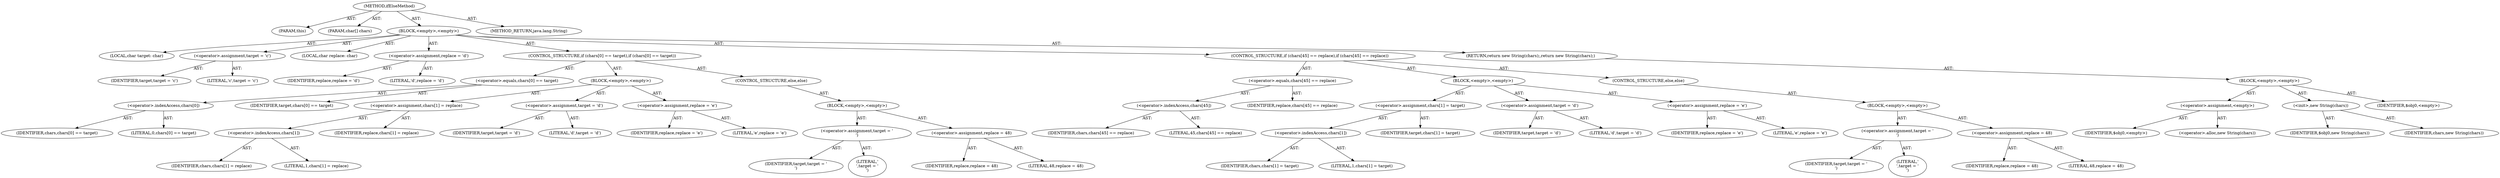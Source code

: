 digraph "ifElseMethod" {  
"1000143" [label = "(METHOD,ifElseMethod)" ]
"1000144" [label = "(PARAM,this)" ]
"1000145" [label = "(PARAM,char[] chars)" ]
"1000146" [label = "(BLOCK,<empty>,<empty>)" ]
"1000147" [label = "(LOCAL,char target: char)" ]
"1000148" [label = "(<operator>.assignment,target = 'c')" ]
"1000149" [label = "(IDENTIFIER,target,target = 'c')" ]
"1000150" [label = "(LITERAL,'c',target = 'c')" ]
"1000151" [label = "(LOCAL,char replace: char)" ]
"1000152" [label = "(<operator>.assignment,replace = 'd')" ]
"1000153" [label = "(IDENTIFIER,replace,replace = 'd')" ]
"1000154" [label = "(LITERAL,'d',replace = 'd')" ]
"1000155" [label = "(CONTROL_STRUCTURE,if (chars[0] == target),if (chars[0] == target))" ]
"1000156" [label = "(<operator>.equals,chars[0] == target)" ]
"1000157" [label = "(<operator>.indexAccess,chars[0])" ]
"1000158" [label = "(IDENTIFIER,chars,chars[0] == target)" ]
"1000159" [label = "(LITERAL,0,chars[0] == target)" ]
"1000160" [label = "(IDENTIFIER,target,chars[0] == target)" ]
"1000161" [label = "(BLOCK,<empty>,<empty>)" ]
"1000162" [label = "(<operator>.assignment,chars[1] = replace)" ]
"1000163" [label = "(<operator>.indexAccess,chars[1])" ]
"1000164" [label = "(IDENTIFIER,chars,chars[1] = replace)" ]
"1000165" [label = "(LITERAL,1,chars[1] = replace)" ]
"1000166" [label = "(IDENTIFIER,replace,chars[1] = replace)" ]
"1000167" [label = "(<operator>.assignment,target = 'd')" ]
"1000168" [label = "(IDENTIFIER,target,target = 'd')" ]
"1000169" [label = "(LITERAL,'d',target = 'd')" ]
"1000170" [label = "(<operator>.assignment,replace = 'e')" ]
"1000171" [label = "(IDENTIFIER,replace,replace = 'e')" ]
"1000172" [label = "(LITERAL,'e',replace = 'e')" ]
"1000173" [label = "(CONTROL_STRUCTURE,else,else)" ]
"1000174" [label = "(BLOCK,<empty>,<empty>)" ]
"1000175" [label = "(<operator>.assignment,target = '\n')" ]
"1000176" [label = "(IDENTIFIER,target,target = '\n')" ]
"1000177" [label = "(LITERAL,'\n',target = '\n')" ]
"1000178" [label = "(<operator>.assignment,replace = 48)" ]
"1000179" [label = "(IDENTIFIER,replace,replace = 48)" ]
"1000180" [label = "(LITERAL,48,replace = 48)" ]
"1000181" [label = "(CONTROL_STRUCTURE,if (chars[45] == replace),if (chars[45] == replace))" ]
"1000182" [label = "(<operator>.equals,chars[45] == replace)" ]
"1000183" [label = "(<operator>.indexAccess,chars[45])" ]
"1000184" [label = "(IDENTIFIER,chars,chars[45] == replace)" ]
"1000185" [label = "(LITERAL,45,chars[45] == replace)" ]
"1000186" [label = "(IDENTIFIER,replace,chars[45] == replace)" ]
"1000187" [label = "(BLOCK,<empty>,<empty>)" ]
"1000188" [label = "(<operator>.assignment,chars[1] = target)" ]
"1000189" [label = "(<operator>.indexAccess,chars[1])" ]
"1000190" [label = "(IDENTIFIER,chars,chars[1] = target)" ]
"1000191" [label = "(LITERAL,1,chars[1] = target)" ]
"1000192" [label = "(IDENTIFIER,target,chars[1] = target)" ]
"1000193" [label = "(<operator>.assignment,target = 'd')" ]
"1000194" [label = "(IDENTIFIER,target,target = 'd')" ]
"1000195" [label = "(LITERAL,'d',target = 'd')" ]
"1000196" [label = "(<operator>.assignment,replace = 'e')" ]
"1000197" [label = "(IDENTIFIER,replace,replace = 'e')" ]
"1000198" [label = "(LITERAL,'e',replace = 'e')" ]
"1000199" [label = "(CONTROL_STRUCTURE,else,else)" ]
"1000200" [label = "(BLOCK,<empty>,<empty>)" ]
"1000201" [label = "(<operator>.assignment,target = '\n')" ]
"1000202" [label = "(IDENTIFIER,target,target = '\n')" ]
"1000203" [label = "(LITERAL,'\n',target = '\n')" ]
"1000204" [label = "(<operator>.assignment,replace = 48)" ]
"1000205" [label = "(IDENTIFIER,replace,replace = 48)" ]
"1000206" [label = "(LITERAL,48,replace = 48)" ]
"1000207" [label = "(RETURN,return new String(chars);,return new String(chars);)" ]
"1000208" [label = "(BLOCK,<empty>,<empty>)" ]
"1000209" [label = "(<operator>.assignment,<empty>)" ]
"1000210" [label = "(IDENTIFIER,$obj0,<empty>)" ]
"1000211" [label = "(<operator>.alloc,new String(chars))" ]
"1000212" [label = "(<init>,new String(chars))" ]
"1000213" [label = "(IDENTIFIER,$obj0,new String(chars))" ]
"1000214" [label = "(IDENTIFIER,chars,new String(chars))" ]
"1000215" [label = "(IDENTIFIER,$obj0,<empty>)" ]
"1000216" [label = "(METHOD_RETURN,java.lang.String)" ]
  "1000143" -> "1000144"  [ label = "AST: "] 
  "1000143" -> "1000145"  [ label = "AST: "] 
  "1000143" -> "1000146"  [ label = "AST: "] 
  "1000143" -> "1000216"  [ label = "AST: "] 
  "1000146" -> "1000147"  [ label = "AST: "] 
  "1000146" -> "1000148"  [ label = "AST: "] 
  "1000146" -> "1000151"  [ label = "AST: "] 
  "1000146" -> "1000152"  [ label = "AST: "] 
  "1000146" -> "1000155"  [ label = "AST: "] 
  "1000146" -> "1000181"  [ label = "AST: "] 
  "1000146" -> "1000207"  [ label = "AST: "] 
  "1000148" -> "1000149"  [ label = "AST: "] 
  "1000148" -> "1000150"  [ label = "AST: "] 
  "1000152" -> "1000153"  [ label = "AST: "] 
  "1000152" -> "1000154"  [ label = "AST: "] 
  "1000155" -> "1000156"  [ label = "AST: "] 
  "1000155" -> "1000161"  [ label = "AST: "] 
  "1000155" -> "1000173"  [ label = "AST: "] 
  "1000156" -> "1000157"  [ label = "AST: "] 
  "1000156" -> "1000160"  [ label = "AST: "] 
  "1000157" -> "1000158"  [ label = "AST: "] 
  "1000157" -> "1000159"  [ label = "AST: "] 
  "1000161" -> "1000162"  [ label = "AST: "] 
  "1000161" -> "1000167"  [ label = "AST: "] 
  "1000161" -> "1000170"  [ label = "AST: "] 
  "1000162" -> "1000163"  [ label = "AST: "] 
  "1000162" -> "1000166"  [ label = "AST: "] 
  "1000163" -> "1000164"  [ label = "AST: "] 
  "1000163" -> "1000165"  [ label = "AST: "] 
  "1000167" -> "1000168"  [ label = "AST: "] 
  "1000167" -> "1000169"  [ label = "AST: "] 
  "1000170" -> "1000171"  [ label = "AST: "] 
  "1000170" -> "1000172"  [ label = "AST: "] 
  "1000173" -> "1000174"  [ label = "AST: "] 
  "1000174" -> "1000175"  [ label = "AST: "] 
  "1000174" -> "1000178"  [ label = "AST: "] 
  "1000175" -> "1000176"  [ label = "AST: "] 
  "1000175" -> "1000177"  [ label = "AST: "] 
  "1000178" -> "1000179"  [ label = "AST: "] 
  "1000178" -> "1000180"  [ label = "AST: "] 
  "1000181" -> "1000182"  [ label = "AST: "] 
  "1000181" -> "1000187"  [ label = "AST: "] 
  "1000181" -> "1000199"  [ label = "AST: "] 
  "1000182" -> "1000183"  [ label = "AST: "] 
  "1000182" -> "1000186"  [ label = "AST: "] 
  "1000183" -> "1000184"  [ label = "AST: "] 
  "1000183" -> "1000185"  [ label = "AST: "] 
  "1000187" -> "1000188"  [ label = "AST: "] 
  "1000187" -> "1000193"  [ label = "AST: "] 
  "1000187" -> "1000196"  [ label = "AST: "] 
  "1000188" -> "1000189"  [ label = "AST: "] 
  "1000188" -> "1000192"  [ label = "AST: "] 
  "1000189" -> "1000190"  [ label = "AST: "] 
  "1000189" -> "1000191"  [ label = "AST: "] 
  "1000193" -> "1000194"  [ label = "AST: "] 
  "1000193" -> "1000195"  [ label = "AST: "] 
  "1000196" -> "1000197"  [ label = "AST: "] 
  "1000196" -> "1000198"  [ label = "AST: "] 
  "1000199" -> "1000200"  [ label = "AST: "] 
  "1000200" -> "1000201"  [ label = "AST: "] 
  "1000200" -> "1000204"  [ label = "AST: "] 
  "1000201" -> "1000202"  [ label = "AST: "] 
  "1000201" -> "1000203"  [ label = "AST: "] 
  "1000204" -> "1000205"  [ label = "AST: "] 
  "1000204" -> "1000206"  [ label = "AST: "] 
  "1000207" -> "1000208"  [ label = "AST: "] 
  "1000208" -> "1000209"  [ label = "AST: "] 
  "1000208" -> "1000212"  [ label = "AST: "] 
  "1000208" -> "1000215"  [ label = "AST: "] 
  "1000209" -> "1000210"  [ label = "AST: "] 
  "1000209" -> "1000211"  [ label = "AST: "] 
  "1000212" -> "1000213"  [ label = "AST: "] 
  "1000212" -> "1000214"  [ label = "AST: "] 
}
